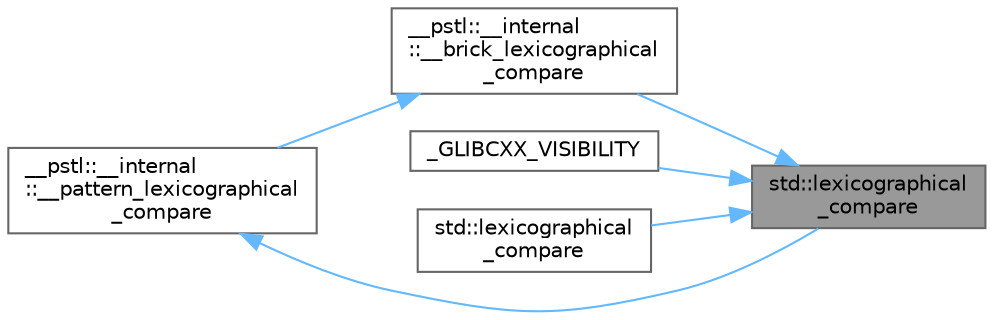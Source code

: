 digraph "std::lexicographical_compare"
{
 // LATEX_PDF_SIZE
  bgcolor="transparent";
  edge [fontname=Helvetica,fontsize=10,labelfontname=Helvetica,labelfontsize=10];
  node [fontname=Helvetica,fontsize=10,shape=box,height=0.2,width=0.4];
  rankdir="RL";
  Node1 [id="Node000001",label="std::lexicographical\l_compare",height=0.2,width=0.4,color="gray40", fillcolor="grey60", style="filled", fontcolor="black",tooltip=" "];
  Node1 -> Node2 [id="edge6_Node000001_Node000002",dir="back",color="steelblue1",style="solid",tooltip=" "];
  Node2 [id="Node000002",label="__pstl::__internal\l::__brick_lexicographical\l_compare",height=0.2,width=0.4,color="grey40", fillcolor="white", style="filled",URL="$namespace____pstl_1_1____internal.html#a25bc7cb77cfdd3c6c75cef7315fbbf50",tooltip=" "];
  Node2 -> Node3 [id="edge7_Node000002_Node000003",dir="back",color="steelblue1",style="solid",tooltip=" "];
  Node3 [id="Node000003",label="__pstl::__internal\l::__pattern_lexicographical\l_compare",height=0.2,width=0.4,color="grey40", fillcolor="white", style="filled",URL="$namespace____pstl_1_1____internal.html#a87963436503d6c04ddbae7eb6827f60c",tooltip=" "];
  Node3 -> Node1 [id="edge8_Node000003_Node000001",dir="back",color="steelblue1",style="solid",tooltip=" "];
  Node1 -> Node4 [id="edge9_Node000001_Node000004",dir="back",color="steelblue1",style="solid",tooltip=" "];
  Node4 [id="Node000004",label="_GLIBCXX_VISIBILITY",height=0.2,width=0.4,color="grey40", fillcolor="white", style="filled",URL="$_classes_2lib_2include_2c_09_09_2parallel_2algorithmfwd_8h.html#a544d74b2d5d0dd2197f5fd6f02691de0",tooltip=" "];
  Node1 -> Node5 [id="edge10_Node000001_Node000005",dir="back",color="steelblue1",style="solid",tooltip=" "];
  Node5 [id="Node000005",label="std::lexicographical\l_compare",height=0.2,width=0.4,color="grey40", fillcolor="white", style="filled",URL="$namespacestd.html#a19067eeaeed9ed2ab0c58efdf30a681d",tooltip=" "];
}
